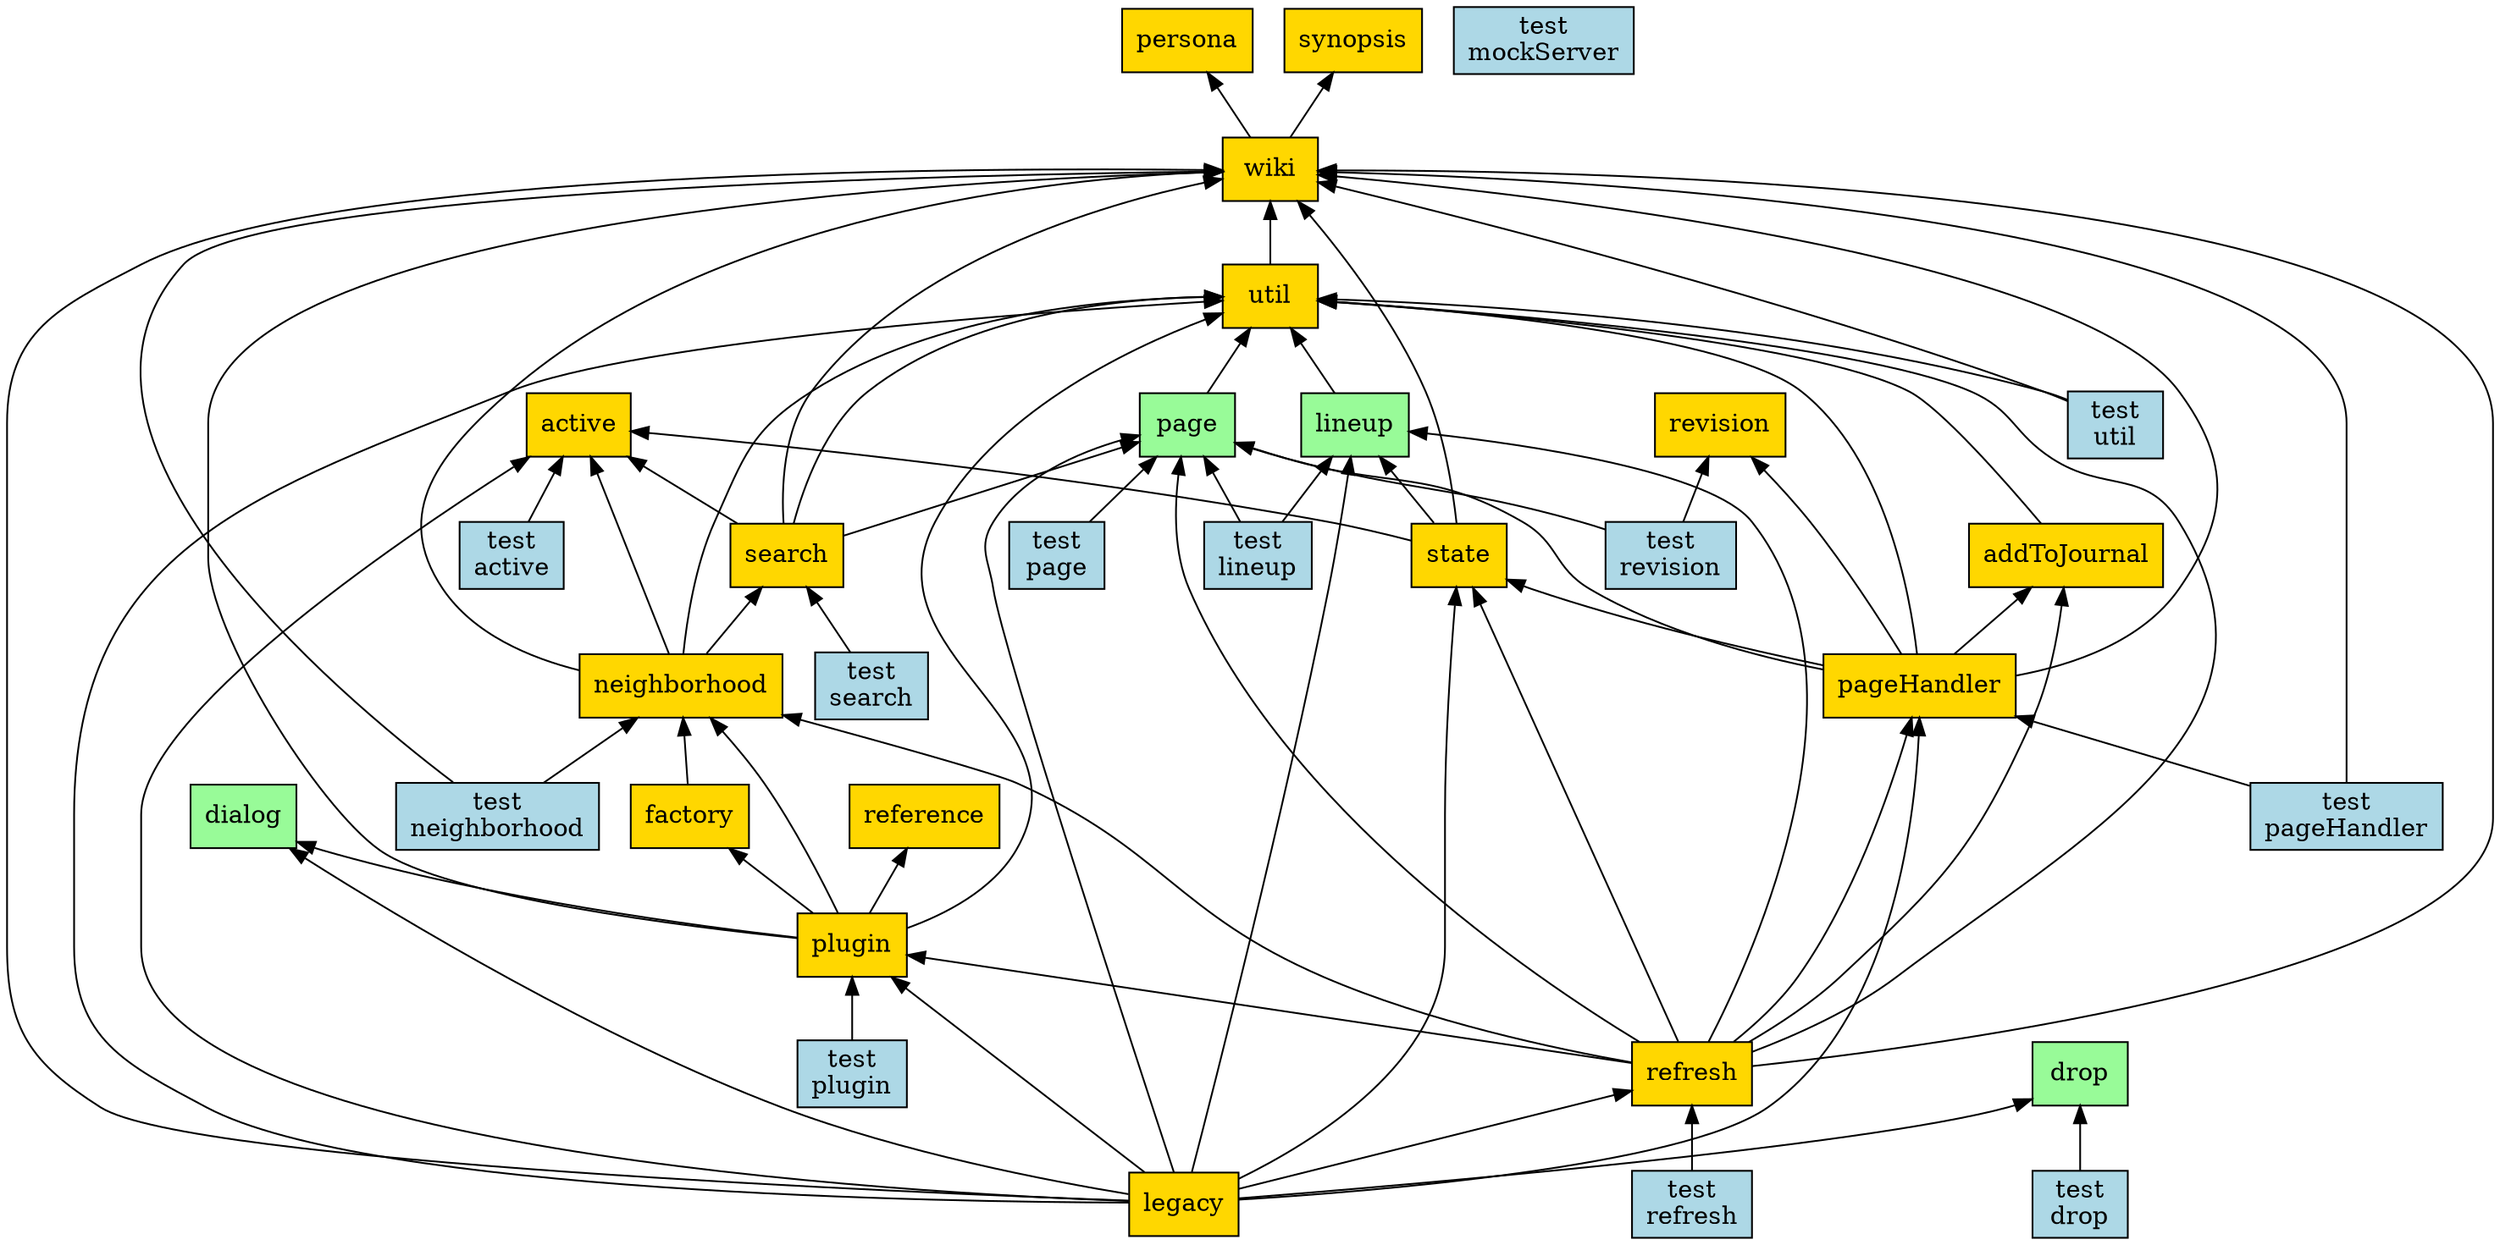 digraph { node [style=filled shape=box];

active [fillcolor=gold];

addToJournal [fillcolor=gold];
util -> addToJournal [dir=back];

dialog [fillcolor=paleGreen];

drop [fillcolor=paleGreen];

factory [fillcolor=gold];
neighborhood -> factory [dir=back];

legacy [fillcolor=gold];
wiki -> legacy [dir=back];
util -> legacy [dir=back];
pageHandler -> legacy [dir=back];
plugin -> legacy [dir=back];
state -> legacy [dir=back];
active -> legacy [dir=back];
refresh -> legacy [dir=back];
page -> legacy [dir=back];
lineup -> legacy [dir=back];
drop -> legacy [dir=back];
dialog -> legacy [dir=back];

lineup [fillcolor=paleGreen];
util -> lineup [dir=back];

neighborhood [fillcolor=gold];
wiki -> neighborhood [dir=back];
active -> neighborhood [dir=back];
util -> neighborhood [dir=back];
search -> neighborhood [dir=back];

page [fillcolor=paleGreen];
util -> page [dir=back];

pageHandler [fillcolor=gold];
wiki -> pageHandler [dir=back];
util -> pageHandler [dir=back];
state -> pageHandler [dir=back];
revision -> pageHandler [dir=back];
addToJournal -> pageHandler [dir=back];
page -> pageHandler [dir=back];

persona [fillcolor=gold];

plugin [fillcolor=gold];
util -> plugin [dir=back];
wiki -> plugin [dir=back];
dialog -> plugin [dir=back];
neighborhood -> plugin [dir=back];
reference -> plugin [dir=back];
factory -> plugin [dir=back];

reference [fillcolor=gold];

refresh [fillcolor=gold];
util -> refresh [dir=back];
pageHandler -> refresh [dir=back];
page -> refresh [dir=back];
plugin -> refresh [dir=back];
state -> refresh [dir=back];
neighborhood -> refresh [dir=back];
addToJournal -> refresh [dir=back];
wiki -> refresh [dir=back];
lineup -> refresh [dir=back];

revision [fillcolor=gold];

search [fillcolor=gold];
wiki -> search [dir=back];
util -> search [dir=back];
active -> search [dir=back];
page -> search [dir=back];

state [fillcolor=gold];
wiki -> state [dir=back];
active -> state [dir=back];
lineup -> state [dir=back];

synopsis [fillcolor=gold];

util [fillcolor=gold];
wiki -> util [dir=back];

wiki [fillcolor=gold];
synopsis -> wiki [dir=back];
persona -> wiki [dir=back];

"test\nactive" [fillcolor=lightBlue];
active -> "test\nactive" [dir=back];

"test\ndrop" [fillcolor=lightBlue];
drop -> "test\ndrop" [dir=back];

"test\nlineup" [fillcolor=lightBlue];
lineup -> "test\nlineup" [dir=back];
page -> "test\nlineup" [dir=back];

"test\nmockServer" [fillcolor=lightBlue];

"test\nneighborhood" [fillcolor=lightBlue];
wiki -> "test\nneighborhood" [dir=back];
neighborhood -> "test\nneighborhood" [dir=back];

"test\npage" [fillcolor=lightBlue];
page -> "test\npage" [dir=back];

"test\npageHandler" [fillcolor=lightBlue];
wiki -> "test\npageHandler" [dir=back];
pageHandler -> "test\npageHandler" [dir=back];

"test\nplugin" [fillcolor=lightBlue];
plugin -> "test\nplugin" [dir=back];

"test\nrefresh" [fillcolor=lightBlue];
refresh -> "test\nrefresh" [dir=back];

"test\nrevision" [fillcolor=lightBlue];
page -> "test\nrevision" [dir=back];
revision -> "test\nrevision" [dir=back];

"test\nsearch" [fillcolor=lightBlue];
search -> "test\nsearch" [dir=back];

"test\nutil" [fillcolor=lightBlue];
wiki -> "test\nutil" [dir=back];
util -> "test\nutil" [dir=back];
}
